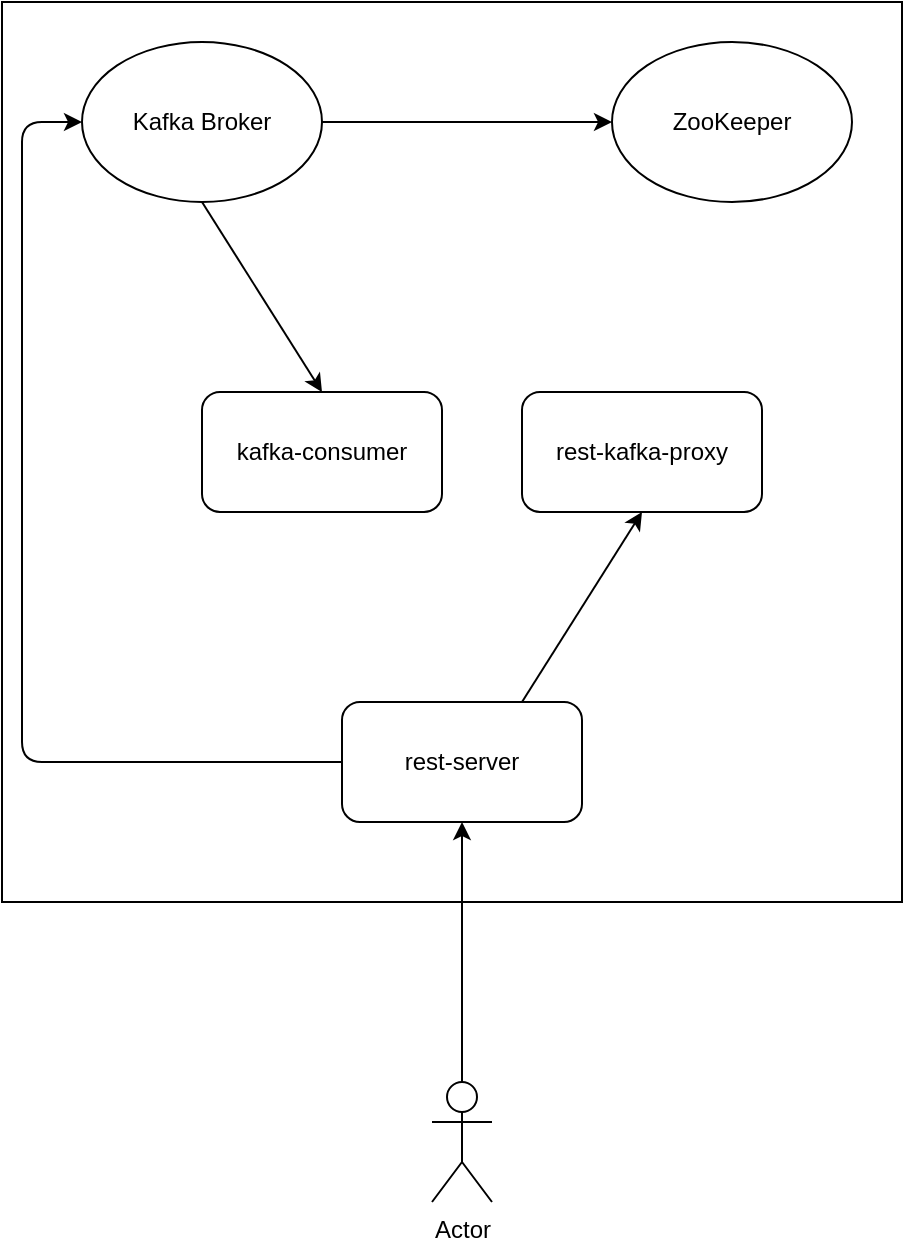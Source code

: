 <mxfile>
    <diagram id="leOme5oFbTnMtxJ2_g0D" name="Page-1">
        <mxGraphModel dx="1055" dy="787" grid="1" gridSize="10" guides="1" tooltips="1" connect="1" arrows="1" fold="1" page="1" pageScale="1" pageWidth="850" pageHeight="1100" math="0" shadow="0">
            <root>
                <mxCell id="0"/>
                <mxCell id="1" parent="0"/>
                <mxCell id="9" value="" style="whiteSpace=wrap;html=1;aspect=fixed;" vertex="1" parent="1">
                    <mxGeometry x="120" y="90" width="450" height="450" as="geometry"/>
                </mxCell>
                <mxCell id="2" value="rest-kafka-proxy" style="rounded=1;whiteSpace=wrap;html=1;" parent="1" vertex="1">
                    <mxGeometry x="380" y="285" width="120" height="60" as="geometry"/>
                </mxCell>
                <mxCell id="13" style="edgeStyle=none;html=1;exitX=0.75;exitY=0;exitDx=0;exitDy=0;entryX=0.5;entryY=1;entryDx=0;entryDy=0;" edge="1" parent="1" source="3" target="2">
                    <mxGeometry relative="1" as="geometry"/>
                </mxCell>
                <mxCell id="15" style="edgeStyle=none;html=1;exitX=0;exitY=0.5;exitDx=0;exitDy=0;entryX=0;entryY=0.5;entryDx=0;entryDy=0;" edge="1" parent="1" source="3" target="5">
                    <mxGeometry relative="1" as="geometry">
                        <Array as="points">
                            <mxPoint x="130" y="470"/>
                            <mxPoint x="130" y="320"/>
                            <mxPoint x="130" y="150"/>
                        </Array>
                    </mxGeometry>
                </mxCell>
                <mxCell id="3" value="rest-server" style="rounded=1;whiteSpace=wrap;html=1;" vertex="1" parent="1">
                    <mxGeometry x="290" y="440" width="120" height="60" as="geometry"/>
                </mxCell>
                <mxCell id="4" value="kafka-consumer" style="rounded=1;whiteSpace=wrap;html=1;" vertex="1" parent="1">
                    <mxGeometry x="220" y="285" width="120" height="60" as="geometry"/>
                </mxCell>
                <mxCell id="14" style="edgeStyle=none;html=1;exitX=1;exitY=0.5;exitDx=0;exitDy=0;" edge="1" parent="1" source="5" target="6">
                    <mxGeometry relative="1" as="geometry"/>
                </mxCell>
                <mxCell id="16" style="edgeStyle=none;html=1;exitX=0.5;exitY=1;exitDx=0;exitDy=0;entryX=0.5;entryY=0;entryDx=0;entryDy=0;" edge="1" parent="1" source="5" target="4">
                    <mxGeometry relative="1" as="geometry"/>
                </mxCell>
                <mxCell id="5" value="Kafka Broker" style="ellipse;whiteSpace=wrap;html=1;" vertex="1" parent="1">
                    <mxGeometry x="160" y="110" width="120" height="80" as="geometry"/>
                </mxCell>
                <mxCell id="6" value="ZooKeeper" style="ellipse;whiteSpace=wrap;html=1;" vertex="1" parent="1">
                    <mxGeometry x="425" y="110" width="120" height="80" as="geometry"/>
                </mxCell>
                <mxCell id="11" style="edgeStyle=none;html=1;entryX=0.5;entryY=1;entryDx=0;entryDy=0;" edge="1" parent="1" source="7" target="3">
                    <mxGeometry relative="1" as="geometry"/>
                </mxCell>
                <mxCell id="7" value="Actor" style="shape=umlActor;verticalLabelPosition=bottom;verticalAlign=top;html=1;outlineConnect=0;" vertex="1" parent="1">
                    <mxGeometry x="335" y="630" width="30" height="60" as="geometry"/>
                </mxCell>
            </root>
        </mxGraphModel>
    </diagram>
</mxfile>